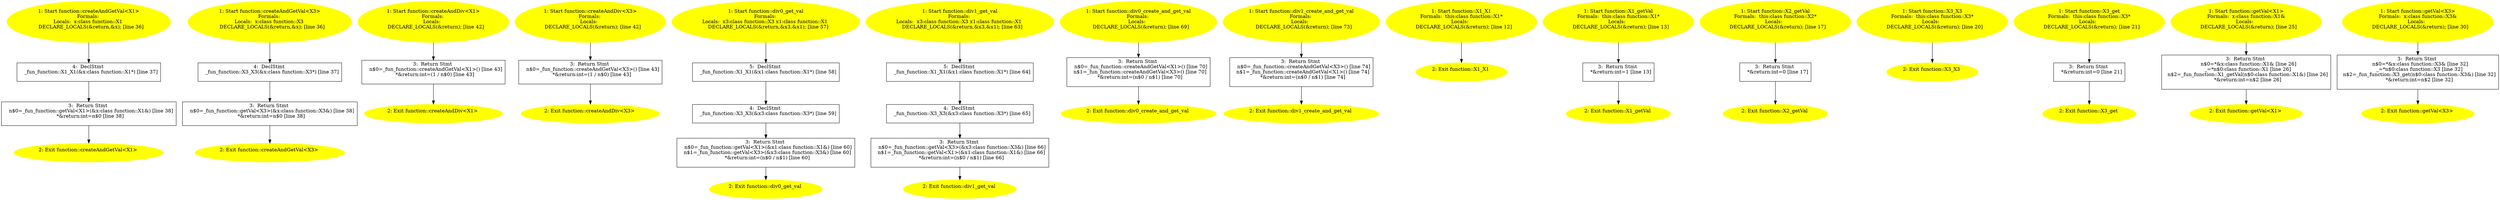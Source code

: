 /* @generated */
digraph iCFG {
"function::createAndGetVal<X1>{d41d8cd98f00b204e9800998ecf8427e_ZN8function15createAndGetValINS_2X1EE.72b32ba2c801b1fadf7af44dbf7cb2d2_1" [label="1: Start function::createAndGetVal<X1>\nFormals: \nLocals:  x:class function::X1 \n   DECLARE_LOCALS(&return,&x); [line 36]\n " color=yellow style=filled]
	

	 "function::createAndGetVal<X1>{d41d8cd98f00b204e9800998ecf8427e_ZN8function15createAndGetValINS_2X1EE.72b32ba2c801b1fadf7af44dbf7cb2d2_1" -> "function::createAndGetVal<X1>{d41d8cd98f00b204e9800998ecf8427e_ZN8function15createAndGetValINS_2X1EE.72b32ba2c801b1fadf7af44dbf7cb2d2_4" ;
"function::createAndGetVal<X1>{d41d8cd98f00b204e9800998ecf8427e_ZN8function15createAndGetValINS_2X1EE.72b32ba2c801b1fadf7af44dbf7cb2d2_2" [label="2: Exit function::createAndGetVal<X1> \n  " color=yellow style=filled]
	

"function::createAndGetVal<X1>{d41d8cd98f00b204e9800998ecf8427e_ZN8function15createAndGetValINS_2X1EE.72b32ba2c801b1fadf7af44dbf7cb2d2_3" [label="3:  Return Stmt \n   n$0=_fun_function::getVal<X1>(&x:class function::X1&) [line 38]\n  *&return:int=n$0 [line 38]\n " shape="box"]
	

	 "function::createAndGetVal<X1>{d41d8cd98f00b204e9800998ecf8427e_ZN8function15createAndGetValINS_2X1EE.72b32ba2c801b1fadf7af44dbf7cb2d2_3" -> "function::createAndGetVal<X1>{d41d8cd98f00b204e9800998ecf8427e_ZN8function15createAndGetValINS_2X1EE.72b32ba2c801b1fadf7af44dbf7cb2d2_2" ;
"function::createAndGetVal<X1>{d41d8cd98f00b204e9800998ecf8427e_ZN8function15createAndGetValINS_2X1EE.72b32ba2c801b1fadf7af44dbf7cb2d2_4" [label="4:  DeclStmt \n   _fun_function::X1_X1(&x:class function::X1*) [line 37]\n " shape="box"]
	

	 "function::createAndGetVal<X1>{d41d8cd98f00b204e9800998ecf8427e_ZN8function15createAndGetValINS_2X1EE.72b32ba2c801b1fadf7af44dbf7cb2d2_4" -> "function::createAndGetVal<X1>{d41d8cd98f00b204e9800998ecf8427e_ZN8function15createAndGetValINS_2X1EE.72b32ba2c801b1fadf7af44dbf7cb2d2_3" ;
"function::createAndGetVal<X3>{d41d8cd98f00b204e9800998ecf8427e_ZN8function15createAndGetValINS_2X3EE.63af77a93435d1c46d66bada1e53b609_1" [label="1: Start function::createAndGetVal<X3>\nFormals: \nLocals:  x:class function::X3 \n   DECLARE_LOCALS(&return,&x); [line 36]\n " color=yellow style=filled]
	

	 "function::createAndGetVal<X3>{d41d8cd98f00b204e9800998ecf8427e_ZN8function15createAndGetValINS_2X3EE.63af77a93435d1c46d66bada1e53b609_1" -> "function::createAndGetVal<X3>{d41d8cd98f00b204e9800998ecf8427e_ZN8function15createAndGetValINS_2X3EE.63af77a93435d1c46d66bada1e53b609_4" ;
"function::createAndGetVal<X3>{d41d8cd98f00b204e9800998ecf8427e_ZN8function15createAndGetValINS_2X3EE.63af77a93435d1c46d66bada1e53b609_2" [label="2: Exit function::createAndGetVal<X3> \n  " color=yellow style=filled]
	

"function::createAndGetVal<X3>{d41d8cd98f00b204e9800998ecf8427e_ZN8function15createAndGetValINS_2X3EE.63af77a93435d1c46d66bada1e53b609_3" [label="3:  Return Stmt \n   n$0=_fun_function::getVal<X3>(&x:class function::X3&) [line 38]\n  *&return:int=n$0 [line 38]\n " shape="box"]
	

	 "function::createAndGetVal<X3>{d41d8cd98f00b204e9800998ecf8427e_ZN8function15createAndGetValINS_2X3EE.63af77a93435d1c46d66bada1e53b609_3" -> "function::createAndGetVal<X3>{d41d8cd98f00b204e9800998ecf8427e_ZN8function15createAndGetValINS_2X3EE.63af77a93435d1c46d66bada1e53b609_2" ;
"function::createAndGetVal<X3>{d41d8cd98f00b204e9800998ecf8427e_ZN8function15createAndGetValINS_2X3EE.63af77a93435d1c46d66bada1e53b609_4" [label="4:  DeclStmt \n   _fun_function::X3_X3(&x:class function::X3*) [line 37]\n " shape="box"]
	

	 "function::createAndGetVal<X3>{d41d8cd98f00b204e9800998ecf8427e_ZN8function15createAndGetValINS_2X3EE.63af77a93435d1c46d66bada1e53b609_4" -> "function::createAndGetVal<X3>{d41d8cd98f00b204e9800998ecf8427e_ZN8function15createAndGetValINS_2X3EE.63af77a93435d1c46d66bada1e53b609_3" ;
"function::createAndDiv<X1>{d41d8cd98f00b204e9800998ecf8427e_ZN8function12createAndDivINS_2X1EEEiv}.d6152111f53dea444f73eff8f799b058_1" [label="1: Start function::createAndDiv<X1>\nFormals: \nLocals:  \n   DECLARE_LOCALS(&return); [line 42]\n " color=yellow style=filled]
	

	 "function::createAndDiv<X1>{d41d8cd98f00b204e9800998ecf8427e_ZN8function12createAndDivINS_2X1EEEiv}.d6152111f53dea444f73eff8f799b058_1" -> "function::createAndDiv<X1>{d41d8cd98f00b204e9800998ecf8427e_ZN8function12createAndDivINS_2X1EEEiv}.d6152111f53dea444f73eff8f799b058_3" ;
"function::createAndDiv<X1>{d41d8cd98f00b204e9800998ecf8427e_ZN8function12createAndDivINS_2X1EEEiv}.d6152111f53dea444f73eff8f799b058_2" [label="2: Exit function::createAndDiv<X1> \n  " color=yellow style=filled]
	

"function::createAndDiv<X1>{d41d8cd98f00b204e9800998ecf8427e_ZN8function12createAndDivINS_2X1EEEiv}.d6152111f53dea444f73eff8f799b058_3" [label="3:  Return Stmt \n   n$0=_fun_function::createAndGetVal<X1>() [line 43]\n  *&return:int=(1 / n$0) [line 43]\n " shape="box"]
	

	 "function::createAndDiv<X1>{d41d8cd98f00b204e9800998ecf8427e_ZN8function12createAndDivINS_2X1EEEiv}.d6152111f53dea444f73eff8f799b058_3" -> "function::createAndDiv<X1>{d41d8cd98f00b204e9800998ecf8427e_ZN8function12createAndDivINS_2X1EEEiv}.d6152111f53dea444f73eff8f799b058_2" ;
"function::createAndDiv<X3>{d41d8cd98f00b204e9800998ecf8427e_ZN8function12createAndDivINS_2X3EEEiv}.8c98e792f12fc95b93d3d09a56f0fa20_1" [label="1: Start function::createAndDiv<X3>\nFormals: \nLocals:  \n   DECLARE_LOCALS(&return); [line 42]\n " color=yellow style=filled]
	

	 "function::createAndDiv<X3>{d41d8cd98f00b204e9800998ecf8427e_ZN8function12createAndDivINS_2X3EEEiv}.8c98e792f12fc95b93d3d09a56f0fa20_1" -> "function::createAndDiv<X3>{d41d8cd98f00b204e9800998ecf8427e_ZN8function12createAndDivINS_2X3EEEiv}.8c98e792f12fc95b93d3d09a56f0fa20_3" ;
"function::createAndDiv<X3>{d41d8cd98f00b204e9800998ecf8427e_ZN8function12createAndDivINS_2X3EEEiv}.8c98e792f12fc95b93d3d09a56f0fa20_2" [label="2: Exit function::createAndDiv<X3> \n  " color=yellow style=filled]
	

"function::createAndDiv<X3>{d41d8cd98f00b204e9800998ecf8427e_ZN8function12createAndDivINS_2X3EEEiv}.8c98e792f12fc95b93d3d09a56f0fa20_3" [label="3:  Return Stmt \n   n$0=_fun_function::createAndGetVal<X3>() [line 43]\n  *&return:int=(1 / n$0) [line 43]\n " shape="box"]
	

	 "function::createAndDiv<X3>{d41d8cd98f00b204e9800998ecf8427e_ZN8function12createAndDivINS_2X3EEEiv}.8c98e792f12fc95b93d3d09a56f0fa20_3" -> "function::createAndDiv<X3>{d41d8cd98f00b204e9800998ecf8427e_ZN8function12createAndDivINS_2X3EEEiv}.8c98e792f12fc95b93d3d09a56f0fa20_2" ;
"function::div0_get_val{d41d8cd98f00b204e9800998ecf8427e_ZN8function12div0_get_valEv}.5f9a22249598bb83d4e5a52d3e0f6561_1" [label="1: Start function::div0_get_val\nFormals: \nLocals:  x3:class function::X3 x1:class function::X1 \n   DECLARE_LOCALS(&return,&x3,&x1); [line 57]\n " color=yellow style=filled]
	

	 "function::div0_get_val{d41d8cd98f00b204e9800998ecf8427e_ZN8function12div0_get_valEv}.5f9a22249598bb83d4e5a52d3e0f6561_1" -> "function::div0_get_val{d41d8cd98f00b204e9800998ecf8427e_ZN8function12div0_get_valEv}.5f9a22249598bb83d4e5a52d3e0f6561_5" ;
"function::div0_get_val{d41d8cd98f00b204e9800998ecf8427e_ZN8function12div0_get_valEv}.5f9a22249598bb83d4e5a52d3e0f6561_2" [label="2: Exit function::div0_get_val \n  " color=yellow style=filled]
	

"function::div0_get_val{d41d8cd98f00b204e9800998ecf8427e_ZN8function12div0_get_valEv}.5f9a22249598bb83d4e5a52d3e0f6561_3" [label="3:  Return Stmt \n   n$0=_fun_function::getVal<X1>(&x1:class function::X1&) [line 60]\n  n$1=_fun_function::getVal<X3>(&x3:class function::X3&) [line 60]\n  *&return:int=(n$0 / n$1) [line 60]\n " shape="box"]
	

	 "function::div0_get_val{d41d8cd98f00b204e9800998ecf8427e_ZN8function12div0_get_valEv}.5f9a22249598bb83d4e5a52d3e0f6561_3" -> "function::div0_get_val{d41d8cd98f00b204e9800998ecf8427e_ZN8function12div0_get_valEv}.5f9a22249598bb83d4e5a52d3e0f6561_2" ;
"function::div0_get_val{d41d8cd98f00b204e9800998ecf8427e_ZN8function12div0_get_valEv}.5f9a22249598bb83d4e5a52d3e0f6561_4" [label="4:  DeclStmt \n   _fun_function::X3_X3(&x3:class function::X3*) [line 59]\n " shape="box"]
	

	 "function::div0_get_val{d41d8cd98f00b204e9800998ecf8427e_ZN8function12div0_get_valEv}.5f9a22249598bb83d4e5a52d3e0f6561_4" -> "function::div0_get_val{d41d8cd98f00b204e9800998ecf8427e_ZN8function12div0_get_valEv}.5f9a22249598bb83d4e5a52d3e0f6561_3" ;
"function::div0_get_val{d41d8cd98f00b204e9800998ecf8427e_ZN8function12div0_get_valEv}.5f9a22249598bb83d4e5a52d3e0f6561_5" [label="5:  DeclStmt \n   _fun_function::X1_X1(&x1:class function::X1*) [line 58]\n " shape="box"]
	

	 "function::div0_get_val{d41d8cd98f00b204e9800998ecf8427e_ZN8function12div0_get_valEv}.5f9a22249598bb83d4e5a52d3e0f6561_5" -> "function::div0_get_val{d41d8cd98f00b204e9800998ecf8427e_ZN8function12div0_get_valEv}.5f9a22249598bb83d4e5a52d3e0f6561_4" ;
"function::div1_get_val{d41d8cd98f00b204e9800998ecf8427e_ZN8function12div1_get_valEv}.0893885c4d68df45bb6a2173025afb22_1" [label="1: Start function::div1_get_val\nFormals: \nLocals:  x3:class function::X3 x1:class function::X1 \n   DECLARE_LOCALS(&return,&x3,&x1); [line 63]\n " color=yellow style=filled]
	

	 "function::div1_get_val{d41d8cd98f00b204e9800998ecf8427e_ZN8function12div1_get_valEv}.0893885c4d68df45bb6a2173025afb22_1" -> "function::div1_get_val{d41d8cd98f00b204e9800998ecf8427e_ZN8function12div1_get_valEv}.0893885c4d68df45bb6a2173025afb22_5" ;
"function::div1_get_val{d41d8cd98f00b204e9800998ecf8427e_ZN8function12div1_get_valEv}.0893885c4d68df45bb6a2173025afb22_2" [label="2: Exit function::div1_get_val \n  " color=yellow style=filled]
	

"function::div1_get_val{d41d8cd98f00b204e9800998ecf8427e_ZN8function12div1_get_valEv}.0893885c4d68df45bb6a2173025afb22_3" [label="3:  Return Stmt \n   n$0=_fun_function::getVal<X3>(&x3:class function::X3&) [line 66]\n  n$1=_fun_function::getVal<X1>(&x1:class function::X1&) [line 66]\n  *&return:int=(n$0 / n$1) [line 66]\n " shape="box"]
	

	 "function::div1_get_val{d41d8cd98f00b204e9800998ecf8427e_ZN8function12div1_get_valEv}.0893885c4d68df45bb6a2173025afb22_3" -> "function::div1_get_val{d41d8cd98f00b204e9800998ecf8427e_ZN8function12div1_get_valEv}.0893885c4d68df45bb6a2173025afb22_2" ;
"function::div1_get_val{d41d8cd98f00b204e9800998ecf8427e_ZN8function12div1_get_valEv}.0893885c4d68df45bb6a2173025afb22_4" [label="4:  DeclStmt \n   _fun_function::X3_X3(&x3:class function::X3*) [line 65]\n " shape="box"]
	

	 "function::div1_get_val{d41d8cd98f00b204e9800998ecf8427e_ZN8function12div1_get_valEv}.0893885c4d68df45bb6a2173025afb22_4" -> "function::div1_get_val{d41d8cd98f00b204e9800998ecf8427e_ZN8function12div1_get_valEv}.0893885c4d68df45bb6a2173025afb22_3" ;
"function::div1_get_val{d41d8cd98f00b204e9800998ecf8427e_ZN8function12div1_get_valEv}.0893885c4d68df45bb6a2173025afb22_5" [label="5:  DeclStmt \n   _fun_function::X1_X1(&x1:class function::X1*) [line 64]\n " shape="box"]
	

	 "function::div1_get_val{d41d8cd98f00b204e9800998ecf8427e_ZN8function12div1_get_valEv}.0893885c4d68df45bb6a2173025afb22_5" -> "function::div1_get_val{d41d8cd98f00b204e9800998ecf8427e_ZN8function12div1_get_valEv}.0893885c4d68df45bb6a2173025afb22_4" ;
"function::div0_create_and_get_val{d41d8cd98f00b204e9800998ecf8427e_ZN8function23div0_create_and_get_.28e59ca4d77f643eebc2ef038ba892be_1" [label="1: Start function::div0_create_and_get_val\nFormals: \nLocals:  \n   DECLARE_LOCALS(&return); [line 69]\n " color=yellow style=filled]
	

	 "function::div0_create_and_get_val{d41d8cd98f00b204e9800998ecf8427e_ZN8function23div0_create_and_get_.28e59ca4d77f643eebc2ef038ba892be_1" -> "function::div0_create_and_get_val{d41d8cd98f00b204e9800998ecf8427e_ZN8function23div0_create_and_get_.28e59ca4d77f643eebc2ef038ba892be_3" ;
"function::div0_create_and_get_val{d41d8cd98f00b204e9800998ecf8427e_ZN8function23div0_create_and_get_.28e59ca4d77f643eebc2ef038ba892be_2" [label="2: Exit function::div0_create_and_get_val \n  " color=yellow style=filled]
	

"function::div0_create_and_get_val{d41d8cd98f00b204e9800998ecf8427e_ZN8function23div0_create_and_get_.28e59ca4d77f643eebc2ef038ba892be_3" [label="3:  Return Stmt \n   n$0=_fun_function::createAndGetVal<X1>() [line 70]\n  n$1=_fun_function::createAndGetVal<X3>() [line 70]\n  *&return:int=(n$0 / n$1) [line 70]\n " shape="box"]
	

	 "function::div0_create_and_get_val{d41d8cd98f00b204e9800998ecf8427e_ZN8function23div0_create_and_get_.28e59ca4d77f643eebc2ef038ba892be_3" -> "function::div0_create_and_get_val{d41d8cd98f00b204e9800998ecf8427e_ZN8function23div0_create_and_get_.28e59ca4d77f643eebc2ef038ba892be_2" ;
"function::div1_create_and_get_val{d41d8cd98f00b204e9800998ecf8427e_ZN8function23div1_create_and_get_.196671f44f478621c0c5fce9d52e470d_1" [label="1: Start function::div1_create_and_get_val\nFormals: \nLocals:  \n   DECLARE_LOCALS(&return); [line 73]\n " color=yellow style=filled]
	

	 "function::div1_create_and_get_val{d41d8cd98f00b204e9800998ecf8427e_ZN8function23div1_create_and_get_.196671f44f478621c0c5fce9d52e470d_1" -> "function::div1_create_and_get_val{d41d8cd98f00b204e9800998ecf8427e_ZN8function23div1_create_and_get_.196671f44f478621c0c5fce9d52e470d_3" ;
"function::div1_create_and_get_val{d41d8cd98f00b204e9800998ecf8427e_ZN8function23div1_create_and_get_.196671f44f478621c0c5fce9d52e470d_2" [label="2: Exit function::div1_create_and_get_val \n  " color=yellow style=filled]
	

"function::div1_create_and_get_val{d41d8cd98f00b204e9800998ecf8427e_ZN8function23div1_create_and_get_.196671f44f478621c0c5fce9d52e470d_3" [label="3:  Return Stmt \n   n$0=_fun_function::createAndGetVal<X3>() [line 74]\n  n$1=_fun_function::createAndGetVal<X1>() [line 74]\n  *&return:int=(n$0 / n$1) [line 74]\n " shape="box"]
	

	 "function::div1_create_and_get_val{d41d8cd98f00b204e9800998ecf8427e_ZN8function23div1_create_and_get_.196671f44f478621c0c5fce9d52e470d_3" -> "function::div1_create_and_get_val{d41d8cd98f00b204e9800998ecf8427e_ZN8function23div1_create_and_get_.196671f44f478621c0c5fce9d52e470d_2" ;
"function::X1_X1{_ZN8function2X1C1Ev|constexpr}.d70114d1cc16d2814756f7458be1da00_1" [label="1: Start function::X1_X1\nFormals:  this:class function::X1*\nLocals:  \n   DECLARE_LOCALS(&return); [line 12]\n " color=yellow style=filled]
	

	 "function::X1_X1{_ZN8function2X1C1Ev|constexpr}.d70114d1cc16d2814756f7458be1da00_1" -> "function::X1_X1{_ZN8function2X1C1Ev|constexpr}.d70114d1cc16d2814756f7458be1da00_2" ;
"function::X1_X1{_ZN8function2X1C1Ev|constexpr}.d70114d1cc16d2814756f7458be1da00_2" [label="2: Exit function::X1_X1 \n  " color=yellow style=filled]
	

"function::X1_getVal(_ZN8function2X16getValEv).e9f63e9946adfb180c8a1aa70b5f67be_1" [label="1: Start function::X1_getVal\nFormals:  this:class function::X1*\nLocals:  \n   DECLARE_LOCALS(&return); [line 13]\n " color=yellow style=filled]
	

	 "function::X1_getVal(_ZN8function2X16getValEv).e9f63e9946adfb180c8a1aa70b5f67be_1" -> "function::X1_getVal(_ZN8function2X16getValEv).e9f63e9946adfb180c8a1aa70b5f67be_3" ;
"function::X1_getVal(_ZN8function2X16getValEv).e9f63e9946adfb180c8a1aa70b5f67be_2" [label="2: Exit function::X1_getVal \n  " color=yellow style=filled]
	

"function::X1_getVal(_ZN8function2X16getValEv).e9f63e9946adfb180c8a1aa70b5f67be_3" [label="3:  Return Stmt \n   *&return:int=1 [line 13]\n " shape="box"]
	

	 "function::X1_getVal(_ZN8function2X16getValEv).e9f63e9946adfb180c8a1aa70b5f67be_3" -> "function::X1_getVal(_ZN8function2X16getValEv).e9f63e9946adfb180c8a1aa70b5f67be_2" ;
"function::X2_getVal(_ZN8function2X26getValEv).08a78a7624b8c528a9115d6545ca7d87_1" [label="1: Start function::X2_getVal\nFormals:  this:class function::X2*\nLocals:  \n   DECLARE_LOCALS(&return); [line 17]\n " color=yellow style=filled]
	

	 "function::X2_getVal(_ZN8function2X26getValEv).08a78a7624b8c528a9115d6545ca7d87_1" -> "function::X2_getVal(_ZN8function2X26getValEv).08a78a7624b8c528a9115d6545ca7d87_3" ;
"function::X2_getVal(_ZN8function2X26getValEv).08a78a7624b8c528a9115d6545ca7d87_2" [label="2: Exit function::X2_getVal \n  " color=yellow style=filled]
	

"function::X2_getVal(_ZN8function2X26getValEv).08a78a7624b8c528a9115d6545ca7d87_3" [label="3:  Return Stmt \n   *&return:int=0 [line 17]\n " shape="box"]
	

	 "function::X2_getVal(_ZN8function2X26getValEv).08a78a7624b8c528a9115d6545ca7d87_3" -> "function::X2_getVal(_ZN8function2X26getValEv).08a78a7624b8c528a9115d6545ca7d87_2" ;
"function::X3_X3{_ZN8function2X3C1Ev|constexpr}.dd49de90bff9fe17df24a39f37fbfb5e_1" [label="1: Start function::X3_X3\nFormals:  this:class function::X3*\nLocals:  \n   DECLARE_LOCALS(&return); [line 20]\n " color=yellow style=filled]
	

	 "function::X3_X3{_ZN8function2X3C1Ev|constexpr}.dd49de90bff9fe17df24a39f37fbfb5e_1" -> "function::X3_X3{_ZN8function2X3C1Ev|constexpr}.dd49de90bff9fe17df24a39f37fbfb5e_2" ;
"function::X3_X3{_ZN8function2X3C1Ev|constexpr}.dd49de90bff9fe17df24a39f37fbfb5e_2" [label="2: Exit function::X3_X3 \n  " color=yellow style=filled]
	

"function::X3_get(_ZN8function2X33getEv).36ddcd58af5a86b9c0b85830a216fad3_1" [label="1: Start function::X3_get\nFormals:  this:class function::X3*\nLocals:  \n   DECLARE_LOCALS(&return); [line 21]\n " color=yellow style=filled]
	

	 "function::X3_get(_ZN8function2X33getEv).36ddcd58af5a86b9c0b85830a216fad3_1" -> "function::X3_get(_ZN8function2X33getEv).36ddcd58af5a86b9c0b85830a216fad3_3" ;
"function::X3_get(_ZN8function2X33getEv).36ddcd58af5a86b9c0b85830a216fad3_2" [label="2: Exit function::X3_get \n  " color=yellow style=filled]
	

"function::X3_get(_ZN8function2X33getEv).36ddcd58af5a86b9c0b85830a216fad3_3" [label="3:  Return Stmt \n   *&return:int=0 [line 21]\n " shape="box"]
	

	 "function::X3_get(_ZN8function2X33getEv).36ddcd58af5a86b9c0b85830a216fad3_3" -> "function::X3_get(_ZN8function2X33getEv).36ddcd58af5a86b9c0b85830a216fad3_2" ;
"function::getVal<X1>{d41d8cd98f00b204e9800998ecf8427e_ZN8function6getValINS_2X1EEEiRT_}.74c27739e8cb13470b8ad4edd34019b5_1" [label="1: Start function::getVal<X1>\nFormals:  x:class function::X1&\nLocals:  \n   DECLARE_LOCALS(&return); [line 25]\n " color=yellow style=filled]
	

	 "function::getVal<X1>{d41d8cd98f00b204e9800998ecf8427e_ZN8function6getValINS_2X1EEEiRT_}.74c27739e8cb13470b8ad4edd34019b5_1" -> "function::getVal<X1>{d41d8cd98f00b204e9800998ecf8427e_ZN8function6getValINS_2X1EEEiRT_}.74c27739e8cb13470b8ad4edd34019b5_3" ;
"function::getVal<X1>{d41d8cd98f00b204e9800998ecf8427e_ZN8function6getValINS_2X1EEEiRT_}.74c27739e8cb13470b8ad4edd34019b5_2" [label="2: Exit function::getVal<X1> \n  " color=yellow style=filled]
	

"function::getVal<X1>{d41d8cd98f00b204e9800998ecf8427e_ZN8function6getValINS_2X1EEEiRT_}.74c27739e8cb13470b8ad4edd34019b5_3" [label="3:  Return Stmt \n   n$0=*&x:class function::X1& [line 26]\n  _=*n$0:class function::X1 [line 26]\n  n$2=_fun_function::X1_getVal(n$0:class function::X1&) [line 26]\n  *&return:int=n$2 [line 26]\n " shape="box"]
	

	 "function::getVal<X1>{d41d8cd98f00b204e9800998ecf8427e_ZN8function6getValINS_2X1EEEiRT_}.74c27739e8cb13470b8ad4edd34019b5_3" -> "function::getVal<X1>{d41d8cd98f00b204e9800998ecf8427e_ZN8function6getValINS_2X1EEEiRT_}.74c27739e8cb13470b8ad4edd34019b5_2" ;
"function::getVal<X3>{d41d8cd98f00b204e9800998ecf8427e_ZN8function6getValINS_2X3EEEiRT_}.2c1638059f708e038669a56ed439a868_1" [label="1: Start function::getVal<X3>\nFormals:  x:class function::X3&\nLocals:  \n   DECLARE_LOCALS(&return); [line 30]\n " color=yellow style=filled]
	

	 "function::getVal<X3>{d41d8cd98f00b204e9800998ecf8427e_ZN8function6getValINS_2X3EEEiRT_}.2c1638059f708e038669a56ed439a868_1" -> "function::getVal<X3>{d41d8cd98f00b204e9800998ecf8427e_ZN8function6getValINS_2X3EEEiRT_}.2c1638059f708e038669a56ed439a868_3" ;
"function::getVal<X3>{d41d8cd98f00b204e9800998ecf8427e_ZN8function6getValINS_2X3EEEiRT_}.2c1638059f708e038669a56ed439a868_2" [label="2: Exit function::getVal<X3> \n  " color=yellow style=filled]
	

"function::getVal<X3>{d41d8cd98f00b204e9800998ecf8427e_ZN8function6getValINS_2X3EEEiRT_}.2c1638059f708e038669a56ed439a868_3" [label="3:  Return Stmt \n   n$0=*&x:class function::X3& [line 32]\n  _=*n$0:class function::X3 [line 32]\n  n$2=_fun_function::X3_get(n$0:class function::X3&) [line 32]\n  *&return:int=n$2 [line 32]\n " shape="box"]
	

	 "function::getVal<X3>{d41d8cd98f00b204e9800998ecf8427e_ZN8function6getValINS_2X3EEEiRT_}.2c1638059f708e038669a56ed439a868_3" -> "function::getVal<X3>{d41d8cd98f00b204e9800998ecf8427e_ZN8function6getValINS_2X3EEEiRT_}.2c1638059f708e038669a56ed439a868_2" ;
}

